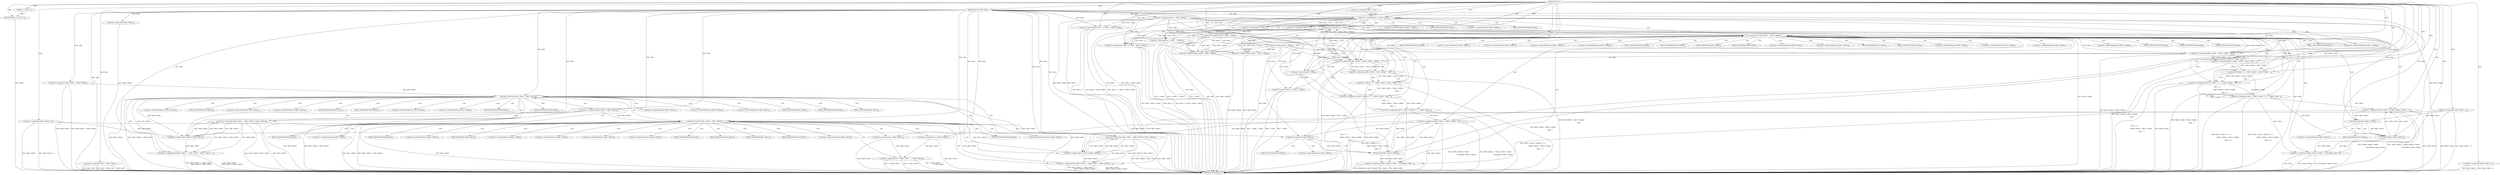 digraph "FUN1" {  
"8" [label = <(METHOD,FUN1)<SUB>1</SUB>> ]
"242" [label = <(METHOD_RETURN,int)<SUB>1</SUB>> ]
"9" [label = <(PARAM,register VAR1 *VAR2)<SUB>1</SUB>> ]
"26" [label = <(&lt;operator&gt;.assignment,VAR7 = VAR2-&gt;VAR7)<SUB>19</SUB>> ]
"240" [label = <(RETURN,return 1;,return 1;)<SUB>161</SUB>> ]
"32" [label = <(&lt;operator&gt;.logicalNot,!VAR2-&gt;VAR21)<SUB>20</SUB>> ]
"176" [label = <(&lt;operator&gt;.lessThan,VAR2-&gt;VAR31 &lt; VAR2-&gt;VAR33)<SUB>80</SUB>> ]
"183" [label = <(&lt;operator&gt;.assignmentPlus,VAR2-&gt;VAR31 += VAR2-&gt;VAR15 -
	  (VAR2-&gt;VAR31 % ...)<SUB>80</SUB>> ]
"241" [label = <(LITERAL,1,return 1;)<SUB>161</SUB>> ]
"169" [label = <(&lt;operator&gt;.assignment,VAR2-&gt;VAR31 = VAR2-&gt;VAR32)<SUB>80</SUB>> ]
"40" [label = <(&lt;operator&gt;.assignment,VAR2-&gt;VAR14 = 0)<SUB>23</SUB>> ]
"45" [label = <(&lt;operator&gt;.assignment,VAR2-&gt;VAR15 = 0)<SUB>24</SUB>> ]
"162" [label = <(&lt;operator&gt;.assignment,VAR2-&gt;VAR21 = 0)<SUB>77</SUB>> ]
"187" [label = <(&lt;operator&gt;.subtraction,VAR2-&gt;VAR15 -
	  (VAR2-&gt;VAR31 % VAR2-&gt;VAR15))<SUB>80</SUB>> ]
"208" [label = <(&lt;operator&gt;.lessThan,VAR2-&gt;VAR34 &lt; VAR2-&gt;VAR36)<SUB>82</SUB>> ]
"215" [label = <(&lt;operator&gt;.assignmentPlus,VAR2-&gt;VAR34 += VAR2-&gt;VAR14 -
		  (VAR2-&gt;VAR34 %...)<SUB>82</SUB>> ]
"61" [label = <(&lt;operator&gt;.lessThan,VAR11 &lt; VAR2-&gt;VAR24)<SUB>25</SUB>> ]
"66" [label = <(&lt;operator&gt;.expressionList,++VAR11, ++VAR13)<SUB>26</SUB>> ]
"191" [label = <(&lt;operator&gt;.modulo,VAR2-&gt;VAR31 % VAR2-&gt;VAR15)<SUB>81</SUB>> ]
"201" [label = <(&lt;operator&gt;.assignment,VAR2-&gt;VAR34 = VAR2-&gt;VAR35)<SUB>82</SUB>> ]
"231" [label = <(&lt;operator&gt;.expressionList,++VAR2-&gt;VAR11,
			  ++VAR2-&gt;VAR13)<SUB>86</SUB>> ]
"52" [label = <(&lt;operator&gt;.expressionList,VAR11 = 0, VAR13 = VAR2-&gt;VAR23)<SUB>25</SUB>> ]
"219" [label = <(&lt;operator&gt;.subtraction,VAR2-&gt;VAR14 -
		  (VAR2-&gt;VAR34 % VAR2-&gt;VAR14))<SUB>82</SUB>> ]
"67" [label = <(&lt;operator&gt;.preIncrement,++VAR11)<SUB>26</SUB>> ]
"69" [label = <(&lt;operator&gt;.preIncrement,++VAR13)<SUB>26</SUB>> ]
"83" [label = <(&lt;operator&gt;.lessThan,VAR3 &lt;
 			  VAR13-&gt;VAR26)<SUB>27</SUB>> ]
"88" [label = <(&lt;operator&gt;.expressionList,++VAR3, ++VAR5)<SUB>28</SUB>> ]
"223" [label = <(&lt;operator&gt;.modulo,VAR2-&gt;VAR34 % VAR2-&gt;VAR14)<SUB>83</SUB>> ]
"232" [label = <(&lt;operator&gt;.preIncrement,++VAR2-&gt;VAR11)<SUB>86</SUB>> ]
"236" [label = <(&lt;operator&gt;.preIncrement,++VAR2-&gt;VAR13)<SUB>87</SUB>> ]
"53" [label = <(&lt;operator&gt;.assignment,VAR11 = 0)<SUB>25</SUB>> ]
"56" [label = <(&lt;operator&gt;.assignment,VAR13 = VAR2-&gt;VAR23)<SUB>25</SUB>> ]
"74" [label = <(&lt;operator&gt;.expressionList,VAR3 = 0, VAR5 = VAR13-&gt;VAR25)<SUB>27</SUB>> ]
"94" [label = <(&lt;operator&gt;.assignment,VAR14 = VAR13-&gt;VAR27 * (1 &lt;&lt;

				  (VAR5-&gt;VAR2...)<SUB>30</SUB>> ]
"113" [label = <(&lt;operator&gt;.assignment,VAR15 = VAR13-&gt;VAR29 * (1 &lt;&lt;

				  (VAR5-&gt;VAR3...)<SUB>36</SUB>> ]
"132" [label = <(&lt;operator&gt;.assignment,VAR2-&gt;VAR14 = (!VAR2-&gt;VAR14) ? VAR14 :

				  F...)<SUB>42</SUB>> ]
"147" [label = <(&lt;operator&gt;.assignment,VAR2-&gt;VAR15 = (!VAR2-&gt;VAR15) ? VAR15 :

				  F...)<SUB>46</SUB>> ]
"89" [label = <(&lt;operator&gt;.preIncrement,++VAR3)<SUB>28</SUB>> ]
"91" [label = <(&lt;operator&gt;.preIncrement,++VAR5)<SUB>28</SUB>> ]
"75" [label = <(&lt;operator&gt;.assignment,VAR3 = 0)<SUB>27</SUB>> ]
"78" [label = <(&lt;operator&gt;.assignment,VAR5 = VAR13-&gt;VAR25)<SUB>27</SUB>> ]
"96" [label = <(&lt;operator&gt;.multiplication,VAR13-&gt;VAR27 * (1 &lt;&lt;

				  (VAR5-&gt;VAR28 + VAR1...)<SUB>30</SUB>> ]
"115" [label = <(&lt;operator&gt;.multiplication,VAR13-&gt;VAR29 * (1 &lt;&lt;

				  (VAR5-&gt;VAR30 + VAR1...)<SUB>36</SUB>> ]
"136" [label = <(&lt;operator&gt;.conditional,(!VAR2-&gt;VAR14) ? VAR14 :

				  FUN2(VAR2-&gt;VAR1...)<SUB>42</SUB>> ]
"151" [label = <(&lt;operator&gt;.conditional,(!VAR2-&gt;VAR15) ? VAR15 :

				  FUN2(VAR2-&gt;VAR1...)<SUB>46</SUB>> ]
"100" [label = <(&lt;operator&gt;.shiftLeft,1 &lt;&lt;

				  (VAR5-&gt;VAR28 + VAR13-&gt;VAR26 -

				...)<SUB>30</SUB>> ]
"119" [label = <(&lt;operator&gt;.shiftLeft,1 &lt;&lt;

				  (VAR5-&gt;VAR30 + VAR13-&gt;VAR26 -

				...)<SUB>36</SUB>> ]
"137" [label = <(&lt;operator&gt;.logicalNot,!VAR2-&gt;VAR14)<SUB>42</SUB>> ]
"142" [label = <(FUN2,FUN2(VAR2-&gt;VAR14, VAR14))<SUB>44</SUB>> ]
"152" [label = <(&lt;operator&gt;.logicalNot,!VAR2-&gt;VAR15)<SUB>46</SUB>> ]
"157" [label = <(FUN2,FUN2(VAR2-&gt;VAR15, VAR15))<SUB>48</SUB>> ]
"102" [label = <(&lt;operator&gt;.subtraction,VAR5-&gt;VAR28 + VAR13-&gt;VAR26 -

				  VAR3 - 1)<SUB>32</SUB>> ]
"121" [label = <(&lt;operator&gt;.subtraction,VAR5-&gt;VAR30 + VAR13-&gt;VAR26 -

				  VAR3 - 1)<SUB>38</SUB>> ]
"103" [label = <(&lt;operator&gt;.subtraction,VAR5-&gt;VAR28 + VAR13-&gt;VAR26 -

				  VAR3)<SUB>32</SUB>> ]
"122" [label = <(&lt;operator&gt;.subtraction,VAR5-&gt;VAR30 + VAR13-&gt;VAR26 -

				  VAR3)<SUB>38</SUB>> ]
"104" [label = <(&lt;operator&gt;.addition,VAR5-&gt;VAR28 + VAR13-&gt;VAR26)<SUB>32</SUB>> ]
"123" [label = <(&lt;operator&gt;.addition,VAR5-&gt;VAR30 + VAR13-&gt;VAR26)<SUB>38</SUB>> ]
"177" [label = <(&lt;operator&gt;.indirectFieldAccess,VAR2-&gt;VAR31)<SUB>80</SUB>> ]
"180" [label = <(&lt;operator&gt;.indirectFieldAccess,VAR2-&gt;VAR33)<SUB>80</SUB>> ]
"184" [label = <(&lt;operator&gt;.indirectFieldAccess,VAR2-&gt;VAR31)<SUB>80</SUB>> ]
"179" [label = <(FIELD_IDENTIFIER,VAR31,VAR31)<SUB>80</SUB>> ]
"182" [label = <(FIELD_IDENTIFIER,VAR33,VAR33)<SUB>80</SUB>> ]
"186" [label = <(FIELD_IDENTIFIER,VAR31,VAR31)<SUB>80</SUB>> ]
"188" [label = <(&lt;operator&gt;.indirectFieldAccess,VAR2-&gt;VAR15)<SUB>80</SUB>> ]
"190" [label = <(FIELD_IDENTIFIER,VAR15,VAR15)<SUB>80</SUB>> ]
"192" [label = <(&lt;operator&gt;.indirectFieldAccess,VAR2-&gt;VAR31)<SUB>81</SUB>> ]
"195" [label = <(&lt;operator&gt;.indirectFieldAccess,VAR2-&gt;VAR15)<SUB>81</SUB>> ]
"209" [label = <(&lt;operator&gt;.indirectFieldAccess,VAR2-&gt;VAR34)<SUB>82</SUB>> ]
"212" [label = <(&lt;operator&gt;.indirectFieldAccess,VAR2-&gt;VAR36)<SUB>82</SUB>> ]
"216" [label = <(&lt;operator&gt;.indirectFieldAccess,VAR2-&gt;VAR34)<SUB>82</SUB>> ]
"63" [label = <(&lt;operator&gt;.indirectFieldAccess,VAR2-&gt;VAR24)<SUB>25</SUB>> ]
"194" [label = <(FIELD_IDENTIFIER,VAR31,VAR31)<SUB>81</SUB>> ]
"197" [label = <(FIELD_IDENTIFIER,VAR15,VAR15)<SUB>81</SUB>> ]
"202" [label = <(&lt;operator&gt;.indirectFieldAccess,VAR2-&gt;VAR34)<SUB>82</SUB>> ]
"205" [label = <(&lt;operator&gt;.indirectFieldAccess,VAR2-&gt;VAR35)<SUB>82</SUB>> ]
"211" [label = <(FIELD_IDENTIFIER,VAR34,VAR34)<SUB>82</SUB>> ]
"214" [label = <(FIELD_IDENTIFIER,VAR36,VAR36)<SUB>82</SUB>> ]
"218" [label = <(FIELD_IDENTIFIER,VAR34,VAR34)<SUB>82</SUB>> ]
"220" [label = <(&lt;operator&gt;.indirectFieldAccess,VAR2-&gt;VAR14)<SUB>82</SUB>> ]
"65" [label = <(FIELD_IDENTIFIER,VAR24,VAR24)<SUB>25</SUB>> ]
"204" [label = <(FIELD_IDENTIFIER,VAR34,VAR34)<SUB>82</SUB>> ]
"207" [label = <(FIELD_IDENTIFIER,VAR35,VAR35)<SUB>82</SUB>> ]
"222" [label = <(FIELD_IDENTIFIER,VAR14,VAR14)<SUB>82</SUB>> ]
"224" [label = <(&lt;operator&gt;.indirectFieldAccess,VAR2-&gt;VAR34)<SUB>83</SUB>> ]
"227" [label = <(&lt;operator&gt;.indirectFieldAccess,VAR2-&gt;VAR14)<SUB>83</SUB>> ]
"233" [label = <(&lt;operator&gt;.indirectFieldAccess,VAR2-&gt;VAR11)<SUB>86</SUB>> ]
"237" [label = <(&lt;operator&gt;.indirectFieldAccess,VAR2-&gt;VAR13)<SUB>87</SUB>> ]
"85" [label = <(&lt;operator&gt;.indirectFieldAccess,VAR13-&gt;VAR26)<SUB>28</SUB>> ]
"226" [label = <(FIELD_IDENTIFIER,VAR34,VAR34)<SUB>83</SUB>> ]
"229" [label = <(FIELD_IDENTIFIER,VAR14,VAR14)<SUB>83</SUB>> ]
"235" [label = <(FIELD_IDENTIFIER,VAR11,VAR11)<SUB>86</SUB>> ]
"239" [label = <(FIELD_IDENTIFIER,VAR13,VAR13)<SUB>87</SUB>> ]
"87" [label = <(FIELD_IDENTIFIER,VAR26,VAR26)<SUB>28</SUB>> ]
"133" [label = <(&lt;operator&gt;.indirectFieldAccess,VAR2-&gt;VAR14)<SUB>42</SUB>> ]
"148" [label = <(&lt;operator&gt;.indirectFieldAccess,VAR2-&gt;VAR15)<SUB>46</SUB>> ]
"80" [label = <(&lt;operator&gt;.indirectFieldAccess,VAR13-&gt;VAR25)<SUB>27</SUB>> ]
"97" [label = <(&lt;operator&gt;.indirectFieldAccess,VAR13-&gt;VAR27)<SUB>30</SUB>> ]
"116" [label = <(&lt;operator&gt;.indirectFieldAccess,VAR13-&gt;VAR29)<SUB>36</SUB>> ]
"135" [label = <(FIELD_IDENTIFIER,VAR14,VAR14)<SUB>42</SUB>> ]
"150" [label = <(FIELD_IDENTIFIER,VAR15,VAR15)<SUB>46</SUB>> ]
"82" [label = <(FIELD_IDENTIFIER,VAR25,VAR25)<SUB>27</SUB>> ]
"99" [label = <(FIELD_IDENTIFIER,VAR27,VAR27)<SUB>30</SUB>> ]
"118" [label = <(FIELD_IDENTIFIER,VAR29,VAR29)<SUB>36</SUB>> ]
"138" [label = <(&lt;operator&gt;.indirectFieldAccess,VAR2-&gt;VAR14)<SUB>42</SUB>> ]
"143" [label = <(&lt;operator&gt;.indirectFieldAccess,VAR2-&gt;VAR14)<SUB>44</SUB>> ]
"153" [label = <(&lt;operator&gt;.indirectFieldAccess,VAR2-&gt;VAR15)<SUB>46</SUB>> ]
"158" [label = <(&lt;operator&gt;.indirectFieldAccess,VAR2-&gt;VAR15)<SUB>48</SUB>> ]
"140" [label = <(FIELD_IDENTIFIER,VAR14,VAR14)<SUB>42</SUB>> ]
"145" [label = <(FIELD_IDENTIFIER,VAR14,VAR14)<SUB>44</SUB>> ]
"155" [label = <(FIELD_IDENTIFIER,VAR15,VAR15)<SUB>46</SUB>> ]
"160" [label = <(FIELD_IDENTIFIER,VAR15,VAR15)<SUB>48</SUB>> ]
"105" [label = <(&lt;operator&gt;.indirectFieldAccess,VAR5-&gt;VAR28)<SUB>32</SUB>> ]
"108" [label = <(&lt;operator&gt;.indirectFieldAccess,VAR13-&gt;VAR26)<SUB>32</SUB>> ]
"124" [label = <(&lt;operator&gt;.indirectFieldAccess,VAR5-&gt;VAR30)<SUB>38</SUB>> ]
"127" [label = <(&lt;operator&gt;.indirectFieldAccess,VAR13-&gt;VAR26)<SUB>38</SUB>> ]
"107" [label = <(FIELD_IDENTIFIER,VAR28,VAR28)<SUB>32</SUB>> ]
"110" [label = <(FIELD_IDENTIFIER,VAR26,VAR26)<SUB>32</SUB>> ]
"126" [label = <(FIELD_IDENTIFIER,VAR30,VAR30)<SUB>38</SUB>> ]
"129" [label = <(FIELD_IDENTIFIER,VAR26,VAR26)<SUB>38</SUB>> ]
  "240" -> "242"  [ label = "DDG: &lt;RET&gt;"] 
  "9" -> "242"  [ label = "DDG: VAR2"] 
  "26" -> "242"  [ label = "DDG: VAR7"] 
  "26" -> "242"  [ label = "DDG: VAR2-&gt;VAR7"] 
  "26" -> "242"  [ label = "DDG: VAR7 = VAR2-&gt;VAR7"] 
  "32" -> "242"  [ label = "DDG: !VAR2-&gt;VAR21"] 
  "40" -> "242"  [ label = "DDG: VAR2-&gt;VAR14"] 
  "40" -> "242"  [ label = "DDG: VAR2-&gt;VAR14 = 0"] 
  "45" -> "242"  [ label = "DDG: VAR2-&gt;VAR15"] 
  "45" -> "242"  [ label = "DDG: VAR2-&gt;VAR15 = 0"] 
  "52" -> "242"  [ label = "DDG: VAR11 = 0"] 
  "56" -> "242"  [ label = "DDG: VAR13"] 
  "56" -> "242"  [ label = "DDG: VAR2-&gt;VAR23"] 
  "52" -> "242"  [ label = "DDG: VAR13 = VAR2-&gt;VAR23"] 
  "52" -> "242"  [ label = "DDG: VAR11 = 0, VAR13 = VAR2-&gt;VAR23"] 
  "61" -> "242"  [ label = "DDG: VAR11"] 
  "61" -> "242"  [ label = "DDG: VAR2-&gt;VAR24"] 
  "61" -> "242"  [ label = "DDG: VAR11 &lt; VAR2-&gt;VAR24"] 
  "162" -> "242"  [ label = "DDG: VAR2-&gt;VAR21"] 
  "162" -> "242"  [ label = "DDG: VAR2-&gt;VAR21 = 0"] 
  "169" -> "242"  [ label = "DDG: VAR2-&gt;VAR32"] 
  "169" -> "242"  [ label = "DDG: VAR2-&gt;VAR31 = VAR2-&gt;VAR32"] 
  "176" -> "242"  [ label = "DDG: VAR2-&gt;VAR31"] 
  "176" -> "242"  [ label = "DDG: VAR2-&gt;VAR33"] 
  "176" -> "242"  [ label = "DDG: VAR2-&gt;VAR31 &lt; VAR2-&gt;VAR33"] 
  "201" -> "242"  [ label = "DDG: VAR2-&gt;VAR35"] 
  "201" -> "242"  [ label = "DDG: VAR2-&gt;VAR34 = VAR2-&gt;VAR35"] 
  "208" -> "242"  [ label = "DDG: VAR2-&gt;VAR34"] 
  "208" -> "242"  [ label = "DDG: VAR2-&gt;VAR36"] 
  "208" -> "242"  [ label = "DDG: VAR2-&gt;VAR34 &lt; VAR2-&gt;VAR36"] 
  "187" -> "242"  [ label = "DDG: VAR2-&gt;VAR15"] 
  "187" -> "242"  [ label = "DDG: VAR2-&gt;VAR31 % VAR2-&gt;VAR15"] 
  "183" -> "242"  [ label = "DDG: VAR2-&gt;VAR15 -
	  (VAR2-&gt;VAR31 % VAR2-&gt;VAR15)"] 
  "183" -> "242"  [ label = "DDG: VAR2-&gt;VAR31 += VAR2-&gt;VAR15 -
	  (VAR2-&gt;VAR31 % VAR2-&gt;VAR15)"] 
  "232" -> "242"  [ label = "DDG: VAR2-&gt;VAR11"] 
  "231" -> "242"  [ label = "DDG: ++VAR2-&gt;VAR11"] 
  "236" -> "242"  [ label = "DDG: VAR2-&gt;VAR13"] 
  "231" -> "242"  [ label = "DDG: ++VAR2-&gt;VAR13"] 
  "231" -> "242"  [ label = "DDG: ++VAR2-&gt;VAR11,
			  ++VAR2-&gt;VAR13"] 
  "219" -> "242"  [ label = "DDG: VAR2-&gt;VAR14"] 
  "219" -> "242"  [ label = "DDG: VAR2-&gt;VAR34 % VAR2-&gt;VAR14"] 
  "215" -> "242"  [ label = "DDG: VAR2-&gt;VAR14 -
		  (VAR2-&gt;VAR34 % VAR2-&gt;VAR14)"] 
  "215" -> "242"  [ label = "DDG: VAR2-&gt;VAR34 += VAR2-&gt;VAR14 -
		  (VAR2-&gt;VAR34 % VAR2-&gt;VAR14)"] 
  "74" -> "242"  [ label = "DDG: VAR3 = 0"] 
  "78" -> "242"  [ label = "DDG: VAR5"] 
  "78" -> "242"  [ label = "DDG: VAR13-&gt;VAR25"] 
  "74" -> "242"  [ label = "DDG: VAR5 = VAR13-&gt;VAR25"] 
  "74" -> "242"  [ label = "DDG: VAR3 = 0, VAR5 = VAR13-&gt;VAR25"] 
  "83" -> "242"  [ label = "DDG: VAR3"] 
  "83" -> "242"  [ label = "DDG: VAR13-&gt;VAR26"] 
  "83" -> "242"  [ label = "DDG: VAR3 &lt;
 			  VAR13-&gt;VAR26"] 
  "66" -> "242"  [ label = "DDG: ++VAR11"] 
  "69" -> "242"  [ label = "DDG: VAR13"] 
  "66" -> "242"  [ label = "DDG: ++VAR13"] 
  "66" -> "242"  [ label = "DDG: ++VAR11, ++VAR13"] 
  "96" -> "242"  [ label = "DDG: VAR13-&gt;VAR27"] 
  "104" -> "242"  [ label = "DDG: VAR5-&gt;VAR28"] 
  "103" -> "242"  [ label = "DDG: VAR5-&gt;VAR28 + VAR13-&gt;VAR26"] 
  "102" -> "242"  [ label = "DDG: VAR5-&gt;VAR28 + VAR13-&gt;VAR26 -

				  VAR3"] 
  "100" -> "242"  [ label = "DDG: VAR5-&gt;VAR28 + VAR13-&gt;VAR26 -

				  VAR3 - 1"] 
  "96" -> "242"  [ label = "DDG: 1 &lt;&lt;

				  (VAR5-&gt;VAR28 + VAR13-&gt;VAR26 -

				  VAR3 - 1)"] 
  "94" -> "242"  [ label = "DDG: VAR13-&gt;VAR27 * (1 &lt;&lt;

				  (VAR5-&gt;VAR28 + VAR13-&gt;VAR26 -

				  VAR3 - 1))"] 
  "94" -> "242"  [ label = "DDG: VAR14 = VAR13-&gt;VAR27 * (1 &lt;&lt;

				  (VAR5-&gt;VAR28 + VAR13-&gt;VAR26 -

				  VAR3 - 1))"] 
  "115" -> "242"  [ label = "DDG: VAR13-&gt;VAR29"] 
  "123" -> "242"  [ label = "DDG: VAR5-&gt;VAR30"] 
  "122" -> "242"  [ label = "DDG: VAR5-&gt;VAR30 + VAR13-&gt;VAR26"] 
  "121" -> "242"  [ label = "DDG: VAR5-&gt;VAR30 + VAR13-&gt;VAR26 -

				  VAR3"] 
  "119" -> "242"  [ label = "DDG: VAR5-&gt;VAR30 + VAR13-&gt;VAR26 -

				  VAR3 - 1"] 
  "115" -> "242"  [ label = "DDG: 1 &lt;&lt;

				  (VAR5-&gt;VAR30 + VAR13-&gt;VAR26 -

				  VAR3 - 1)"] 
  "113" -> "242"  [ label = "DDG: VAR13-&gt;VAR29 * (1 &lt;&lt;

				  (VAR5-&gt;VAR30 + VAR13-&gt;VAR26 -

				  VAR3 - 1))"] 
  "113" -> "242"  [ label = "DDG: VAR15 = VAR13-&gt;VAR29 * (1 &lt;&lt;

				  (VAR5-&gt;VAR30 + VAR13-&gt;VAR26 -

				  VAR3 - 1))"] 
  "132" -> "242"  [ label = "DDG: VAR2-&gt;VAR14"] 
  "136" -> "242"  [ label = "DDG: !VAR2-&gt;VAR14"] 
  "136" -> "242"  [ label = "DDG: FUN2(VAR2-&gt;VAR14, VAR14)"] 
  "136" -> "242"  [ label = "DDG: VAR14"] 
  "132" -> "242"  [ label = "DDG: (!VAR2-&gt;VAR14) ? VAR14 :

				  FUN2(VAR2-&gt;VAR14, VAR14)"] 
  "132" -> "242"  [ label = "DDG: VAR2-&gt;VAR14 = (!VAR2-&gt;VAR14) ? VAR14 :

				  FUN2(VAR2-&gt;VAR14, VAR14)"] 
  "147" -> "242"  [ label = "DDG: VAR2-&gt;VAR15"] 
  "151" -> "242"  [ label = "DDG: !VAR2-&gt;VAR15"] 
  "151" -> "242"  [ label = "DDG: FUN2(VAR2-&gt;VAR15, VAR15)"] 
  "151" -> "242"  [ label = "DDG: VAR15"] 
  "147" -> "242"  [ label = "DDG: (!VAR2-&gt;VAR15) ? VAR15 :

				  FUN2(VAR2-&gt;VAR15, VAR15)"] 
  "147" -> "242"  [ label = "DDG: VAR2-&gt;VAR15 = (!VAR2-&gt;VAR15) ? VAR15 :

				  FUN2(VAR2-&gt;VAR15, VAR15)"] 
  "88" -> "242"  [ label = "DDG: ++VAR3"] 
  "91" -> "242"  [ label = "DDG: VAR5"] 
  "88" -> "242"  [ label = "DDG: ++VAR5"] 
  "88" -> "242"  [ label = "DDG: ++VAR3, ++VAR5"] 
  "8" -> "9"  [ label = "DDG: "] 
  "9" -> "26"  [ label = "DDG: VAR2"] 
  "241" -> "240"  [ label = "DDG: 1"] 
  "8" -> "240"  [ label = "DDG: "] 
  "187" -> "183"  [ label = "DDG: VAR2-&gt;VAR15"] 
  "187" -> "183"  [ label = "DDG: VAR2-&gt;VAR31 % VAR2-&gt;VAR15"] 
  "8" -> "241"  [ label = "DDG: "] 
  "9" -> "32"  [ label = "DDG: VAR2"] 
  "9" -> "169"  [ label = "DDG: VAR2"] 
  "9" -> "176"  [ label = "DDG: VAR2"] 
  "169" -> "176"  [ label = "DDG: VAR2-&gt;VAR31"] 
  "183" -> "176"  [ label = "DDG: VAR2-&gt;VAR31"] 
  "9" -> "183"  [ label = "DDG: VAR2"] 
  "191" -> "183"  [ label = "DDG: VAR2-&gt;VAR31"] 
  "8" -> "40"  [ label = "DDG: "] 
  "8" -> "45"  [ label = "DDG: "] 
  "8" -> "162"  [ label = "DDG: "] 
  "9" -> "187"  [ label = "DDG: VAR2"] 
  "191" -> "187"  [ label = "DDG: VAR2-&gt;VAR15"] 
  "191" -> "187"  [ label = "DDG: VAR2-&gt;VAR31"] 
  "219" -> "215"  [ label = "DDG: VAR2-&gt;VAR14"] 
  "219" -> "215"  [ label = "DDG: VAR2-&gt;VAR34 % VAR2-&gt;VAR14"] 
  "9" -> "191"  [ label = "DDG: VAR2"] 
  "176" -> "191"  [ label = "DDG: VAR2-&gt;VAR31"] 
  "45" -> "191"  [ label = "DDG: VAR2-&gt;VAR15"] 
  "187" -> "191"  [ label = "DDG: VAR2-&gt;VAR15"] 
  "147" -> "191"  [ label = "DDG: VAR2-&gt;VAR15"] 
  "9" -> "201"  [ label = "DDG: VAR2"] 
  "9" -> "208"  [ label = "DDG: VAR2"] 
  "201" -> "208"  [ label = "DDG: VAR2-&gt;VAR34"] 
  "215" -> "208"  [ label = "DDG: VAR2-&gt;VAR34"] 
  "9" -> "215"  [ label = "DDG: VAR2"] 
  "223" -> "215"  [ label = "DDG: VAR2-&gt;VAR34"] 
  "53" -> "61"  [ label = "DDG: VAR11"] 
  "67" -> "61"  [ label = "DDG: VAR11"] 
  "8" -> "61"  [ label = "DDG: "] 
  "9" -> "61"  [ label = "DDG: VAR2"] 
  "67" -> "66"  [ label = "DDG: VAR11"] 
  "69" -> "66"  [ label = "DDG: VAR13"] 
  "9" -> "219"  [ label = "DDG: VAR2"] 
  "223" -> "219"  [ label = "DDG: VAR2-&gt;VAR14"] 
  "223" -> "219"  [ label = "DDG: VAR2-&gt;VAR34"] 
  "232" -> "231"  [ label = "DDG: VAR2-&gt;VAR11"] 
  "236" -> "231"  [ label = "DDG: VAR2-&gt;VAR13"] 
  "53" -> "52"  [ label = "DDG: VAR11"] 
  "8" -> "52"  [ label = "DDG: "] 
  "56" -> "52"  [ label = "DDG: VAR13"] 
  "9" -> "52"  [ label = "DDG: VAR2"] 
  "61" -> "67"  [ label = "DDG: VAR11"] 
  "8" -> "67"  [ label = "DDG: "] 
  "56" -> "69"  [ label = "DDG: VAR13"] 
  "83" -> "69"  [ label = "DDG: VAR13-&gt;VAR26"] 
  "96" -> "69"  [ label = "DDG: VAR13-&gt;VAR27"] 
  "115" -> "69"  [ label = "DDG: VAR13-&gt;VAR29"] 
  "8" -> "69"  [ label = "DDG: "] 
  "9" -> "223"  [ label = "DDG: VAR2"] 
  "208" -> "223"  [ label = "DDG: VAR2-&gt;VAR34"] 
  "40" -> "223"  [ label = "DDG: VAR2-&gt;VAR14"] 
  "219" -> "223"  [ label = "DDG: VAR2-&gt;VAR14"] 
  "132" -> "223"  [ label = "DDG: VAR2-&gt;VAR14"] 
  "9" -> "232"  [ label = "DDG: VAR2"] 
  "9" -> "236"  [ label = "DDG: VAR2"] 
  "8" -> "53"  [ label = "DDG: "] 
  "9" -> "56"  [ label = "DDG: VAR2"] 
  "75" -> "83"  [ label = "DDG: VAR3"] 
  "89" -> "83"  [ label = "DDG: VAR3"] 
  "8" -> "83"  [ label = "DDG: "] 
  "56" -> "83"  [ label = "DDG: VAR13"] 
  "69" -> "83"  [ label = "DDG: VAR13"] 
  "89" -> "88"  [ label = "DDG: VAR3"] 
  "91" -> "88"  [ label = "DDG: VAR5"] 
  "96" -> "94"  [ label = "DDG: VAR13-&gt;VAR27"] 
  "96" -> "94"  [ label = "DDG: 1 &lt;&lt;

				  (VAR5-&gt;VAR28 + VAR13-&gt;VAR26 -

				  VAR3 - 1)"] 
  "115" -> "113"  [ label = "DDG: VAR13-&gt;VAR29"] 
  "115" -> "113"  [ label = "DDG: 1 &lt;&lt;

				  (VAR5-&gt;VAR30 + VAR13-&gt;VAR26 -

				  VAR3 - 1)"] 
  "94" -> "132"  [ label = "DDG: VAR14"] 
  "142" -> "132"  [ label = "DDG: VAR14"] 
  "8" -> "132"  [ label = "DDG: "] 
  "142" -> "132"  [ label = "DDG: VAR2-&gt;VAR14"] 
  "113" -> "147"  [ label = "DDG: VAR15"] 
  "157" -> "147"  [ label = "DDG: VAR15"] 
  "8" -> "147"  [ label = "DDG: "] 
  "157" -> "147"  [ label = "DDG: VAR2-&gt;VAR15"] 
  "75" -> "74"  [ label = "DDG: VAR3"] 
  "8" -> "74"  [ label = "DDG: "] 
  "78" -> "74"  [ label = "DDG: VAR5"] 
  "56" -> "74"  [ label = "DDG: VAR13"] 
  "69" -> "74"  [ label = "DDG: VAR13"] 
  "122" -> "89"  [ label = "DDG: VAR3"] 
  "8" -> "89"  [ label = "DDG: "] 
  "78" -> "91"  [ label = "DDG: VAR5"] 
  "8" -> "91"  [ label = "DDG: "] 
  "8" -> "75"  [ label = "DDG: "] 
  "56" -> "78"  [ label = "DDG: VAR13"] 
  "69" -> "78"  [ label = "DDG: VAR13"] 
  "56" -> "96"  [ label = "DDG: VAR13"] 
  "69" -> "96"  [ label = "DDG: VAR13"] 
  "100" -> "96"  [ label = "DDG: 1"] 
  "100" -> "96"  [ label = "DDG: VAR5-&gt;VAR28 + VAR13-&gt;VAR26 -

				  VAR3 - 1"] 
  "56" -> "115"  [ label = "DDG: VAR13"] 
  "69" -> "115"  [ label = "DDG: VAR13"] 
  "119" -> "115"  [ label = "DDG: 1"] 
  "119" -> "115"  [ label = "DDG: VAR5-&gt;VAR30 + VAR13-&gt;VAR26 -

				  VAR3 - 1"] 
  "94" -> "136"  [ label = "DDG: VAR14"] 
  "142" -> "136"  [ label = "DDG: VAR14"] 
  "8" -> "136"  [ label = "DDG: "] 
  "142" -> "136"  [ label = "DDG: VAR2-&gt;VAR14"] 
  "113" -> "151"  [ label = "DDG: VAR15"] 
  "157" -> "151"  [ label = "DDG: VAR15"] 
  "8" -> "151"  [ label = "DDG: "] 
  "157" -> "151"  [ label = "DDG: VAR2-&gt;VAR15"] 
  "8" -> "100"  [ label = "DDG: "] 
  "102" -> "100"  [ label = "DDG: VAR5-&gt;VAR28 + VAR13-&gt;VAR26 -

				  VAR3"] 
  "102" -> "100"  [ label = "DDG: 1"] 
  "8" -> "119"  [ label = "DDG: "] 
  "121" -> "119"  [ label = "DDG: VAR5-&gt;VAR30 + VAR13-&gt;VAR26 -

				  VAR3"] 
  "121" -> "119"  [ label = "DDG: 1"] 
  "9" -> "137"  [ label = "DDG: VAR2"] 
  "40" -> "137"  [ label = "DDG: VAR2-&gt;VAR14"] 
  "132" -> "137"  [ label = "DDG: VAR2-&gt;VAR14"] 
  "9" -> "142"  [ label = "DDG: VAR2"] 
  "137" -> "142"  [ label = "DDG: VAR2-&gt;VAR14"] 
  "94" -> "142"  [ label = "DDG: VAR14"] 
  "8" -> "142"  [ label = "DDG: "] 
  "9" -> "152"  [ label = "DDG: VAR2"] 
  "45" -> "152"  [ label = "DDG: VAR2-&gt;VAR15"] 
  "147" -> "152"  [ label = "DDG: VAR2-&gt;VAR15"] 
  "9" -> "157"  [ label = "DDG: VAR2"] 
  "152" -> "157"  [ label = "DDG: VAR2-&gt;VAR15"] 
  "113" -> "157"  [ label = "DDG: VAR15"] 
  "8" -> "157"  [ label = "DDG: "] 
  "103" -> "102"  [ label = "DDG: VAR5-&gt;VAR28 + VAR13-&gt;VAR26"] 
  "103" -> "102"  [ label = "DDG: VAR3"] 
  "8" -> "102"  [ label = "DDG: "] 
  "122" -> "121"  [ label = "DDG: VAR5-&gt;VAR30 + VAR13-&gt;VAR26"] 
  "122" -> "121"  [ label = "DDG: VAR3"] 
  "8" -> "121"  [ label = "DDG: "] 
  "78" -> "103"  [ label = "DDG: VAR5"] 
  "91" -> "103"  [ label = "DDG: VAR5"] 
  "56" -> "103"  [ label = "DDG: VAR13"] 
  "83" -> "103"  [ label = "DDG: VAR13-&gt;VAR26"] 
  "69" -> "103"  [ label = "DDG: VAR13"] 
  "83" -> "103"  [ label = "DDG: VAR3"] 
  "8" -> "103"  [ label = "DDG: "] 
  "78" -> "122"  [ label = "DDG: VAR5"] 
  "91" -> "122"  [ label = "DDG: VAR5"] 
  "56" -> "122"  [ label = "DDG: VAR13"] 
  "69" -> "122"  [ label = "DDG: VAR13"] 
  "83" -> "122"  [ label = "DDG: VAR13-&gt;VAR26"] 
  "103" -> "122"  [ label = "DDG: VAR3"] 
  "8" -> "122"  [ label = "DDG: "] 
  "78" -> "104"  [ label = "DDG: VAR5"] 
  "91" -> "104"  [ label = "DDG: VAR5"] 
  "56" -> "104"  [ label = "DDG: VAR13"] 
  "83" -> "104"  [ label = "DDG: VAR13-&gt;VAR26"] 
  "69" -> "104"  [ label = "DDG: VAR13"] 
  "78" -> "123"  [ label = "DDG: VAR5"] 
  "91" -> "123"  [ label = "DDG: VAR5"] 
  "56" -> "123"  [ label = "DDG: VAR13"] 
  "69" -> "123"  [ label = "DDG: VAR13"] 
  "83" -> "123"  [ label = "DDG: VAR13-&gt;VAR26"] 
  "176" -> "214"  [ label = "CDG: "] 
  "176" -> "188"  [ label = "CDG: "] 
  "176" -> "192"  [ label = "CDG: "] 
  "176" -> "179"  [ label = "CDG: "] 
  "176" -> "209"  [ label = "CDG: "] 
  "176" -> "197"  [ label = "CDG: "] 
  "176" -> "204"  [ label = "CDG: "] 
  "176" -> "191"  [ label = "CDG: "] 
  "176" -> "208"  [ label = "CDG: "] 
  "176" -> "195"  [ label = "CDG: "] 
  "176" -> "187"  [ label = "CDG: "] 
  "176" -> "190"  [ label = "CDG: "] 
  "176" -> "184"  [ label = "CDG: "] 
  "176" -> "207"  [ label = "CDG: "] 
  "176" -> "212"  [ label = "CDG: "] 
  "176" -> "194"  [ label = "CDG: "] 
  "176" -> "182"  [ label = "CDG: "] 
  "176" -> "186"  [ label = "CDG: "] 
  "176" -> "202"  [ label = "CDG: "] 
  "176" -> "201"  [ label = "CDG: "] 
  "176" -> "180"  [ label = "CDG: "] 
  "176" -> "205"  [ label = "CDG: "] 
  "176" -> "183"  [ label = "CDG: "] 
  "176" -> "176"  [ label = "CDG: "] 
  "176" -> "177"  [ label = "CDG: "] 
  "176" -> "211"  [ label = "CDG: "] 
  "208" -> "214"  [ label = "CDG: "] 
  "208" -> "215"  [ label = "CDG: "] 
  "208" -> "209"  [ label = "CDG: "] 
  "208" -> "232"  [ label = "CDG: "] 
  "208" -> "226"  [ label = "CDG: "] 
  "208" -> "208"  [ label = "CDG: "] 
  "208" -> "223"  [ label = "CDG: "] 
  "208" -> "231"  [ label = "CDG: "] 
  "208" -> "212"  [ label = "CDG: "] 
  "208" -> "224"  [ label = "CDG: "] 
  "208" -> "233"  [ label = "CDG: "] 
  "208" -> "239"  [ label = "CDG: "] 
  "208" -> "235"  [ label = "CDG: "] 
  "208" -> "236"  [ label = "CDG: "] 
  "208" -> "237"  [ label = "CDG: "] 
  "208" -> "220"  [ label = "CDG: "] 
  "208" -> "229"  [ label = "CDG: "] 
  "208" -> "211"  [ label = "CDG: "] 
  "208" -> "216"  [ label = "CDG: "] 
  "208" -> "227"  [ label = "CDG: "] 
  "208" -> "222"  [ label = "CDG: "] 
  "208" -> "218"  [ label = "CDG: "] 
  "208" -> "219"  [ label = "CDG: "] 
  "61" -> "75"  [ label = "CDG: "] 
  "61" -> "85"  [ label = "CDG: "] 
  "61" -> "69"  [ label = "CDG: "] 
  "61" -> "67"  [ label = "CDG: "] 
  "61" -> "74"  [ label = "CDG: "] 
  "61" -> "87"  [ label = "CDG: "] 
  "61" -> "80"  [ label = "CDG: "] 
  "61" -> "61"  [ label = "CDG: "] 
  "61" -> "66"  [ label = "CDG: "] 
  "61" -> "65"  [ label = "CDG: "] 
  "61" -> "82"  [ label = "CDG: "] 
  "61" -> "83"  [ label = "CDG: "] 
  "61" -> "63"  [ label = "CDG: "] 
  "61" -> "78"  [ label = "CDG: "] 
  "83" -> "107"  [ label = "CDG: "] 
  "83" -> "94"  [ label = "CDG: "] 
  "83" -> "115"  [ label = "CDG: "] 
  "83" -> "96"  [ label = "CDG: "] 
  "83" -> "113"  [ label = "CDG: "] 
  "83" -> "136"  [ label = "CDG: "] 
  "83" -> "102"  [ label = "CDG: "] 
  "83" -> "85"  [ label = "CDG: "] 
  "83" -> "103"  [ label = "CDG: "] 
  "83" -> "132"  [ label = "CDG: "] 
  "83" -> "150"  [ label = "CDG: "] 
  "83" -> "151"  [ label = "CDG: "] 
  "83" -> "104"  [ label = "CDG: "] 
  "83" -> "119"  [ label = "CDG: "] 
  "83" -> "121"  [ label = "CDG: "] 
  "83" -> "153"  [ label = "CDG: "] 
  "83" -> "87"  [ label = "CDG: "] 
  "83" -> "97"  [ label = "CDG: "] 
  "83" -> "91"  [ label = "CDG: "] 
  "83" -> "129"  [ label = "CDG: "] 
  "83" -> "138"  [ label = "CDG: "] 
  "83" -> "148"  [ label = "CDG: "] 
  "83" -> "137"  [ label = "CDG: "] 
  "83" -> "152"  [ label = "CDG: "] 
  "83" -> "118"  [ label = "CDG: "] 
  "83" -> "100"  [ label = "CDG: "] 
  "83" -> "88"  [ label = "CDG: "] 
  "83" -> "127"  [ label = "CDG: "] 
  "83" -> "155"  [ label = "CDG: "] 
  "83" -> "108"  [ label = "CDG: "] 
  "83" -> "89"  [ label = "CDG: "] 
  "83" -> "116"  [ label = "CDG: "] 
  "83" -> "122"  [ label = "CDG: "] 
  "83" -> "99"  [ label = "CDG: "] 
  "83" -> "123"  [ label = "CDG: "] 
  "83" -> "140"  [ label = "CDG: "] 
  "83" -> "126"  [ label = "CDG: "] 
  "83" -> "83"  [ label = "CDG: "] 
  "83" -> "105"  [ label = "CDG: "] 
  "83" -> "147"  [ label = "CDG: "] 
  "83" -> "135"  [ label = "CDG: "] 
  "83" -> "110"  [ label = "CDG: "] 
  "83" -> "124"  [ label = "CDG: "] 
  "83" -> "133"  [ label = "CDG: "] 
  "137" -> "145"  [ label = "CDG: "] 
  "137" -> "142"  [ label = "CDG: "] 
  "137" -> "143"  [ label = "CDG: "] 
  "152" -> "158"  [ label = "CDG: "] 
  "152" -> "160"  [ label = "CDG: "] 
  "152" -> "157"  [ label = "CDG: "] 
}
